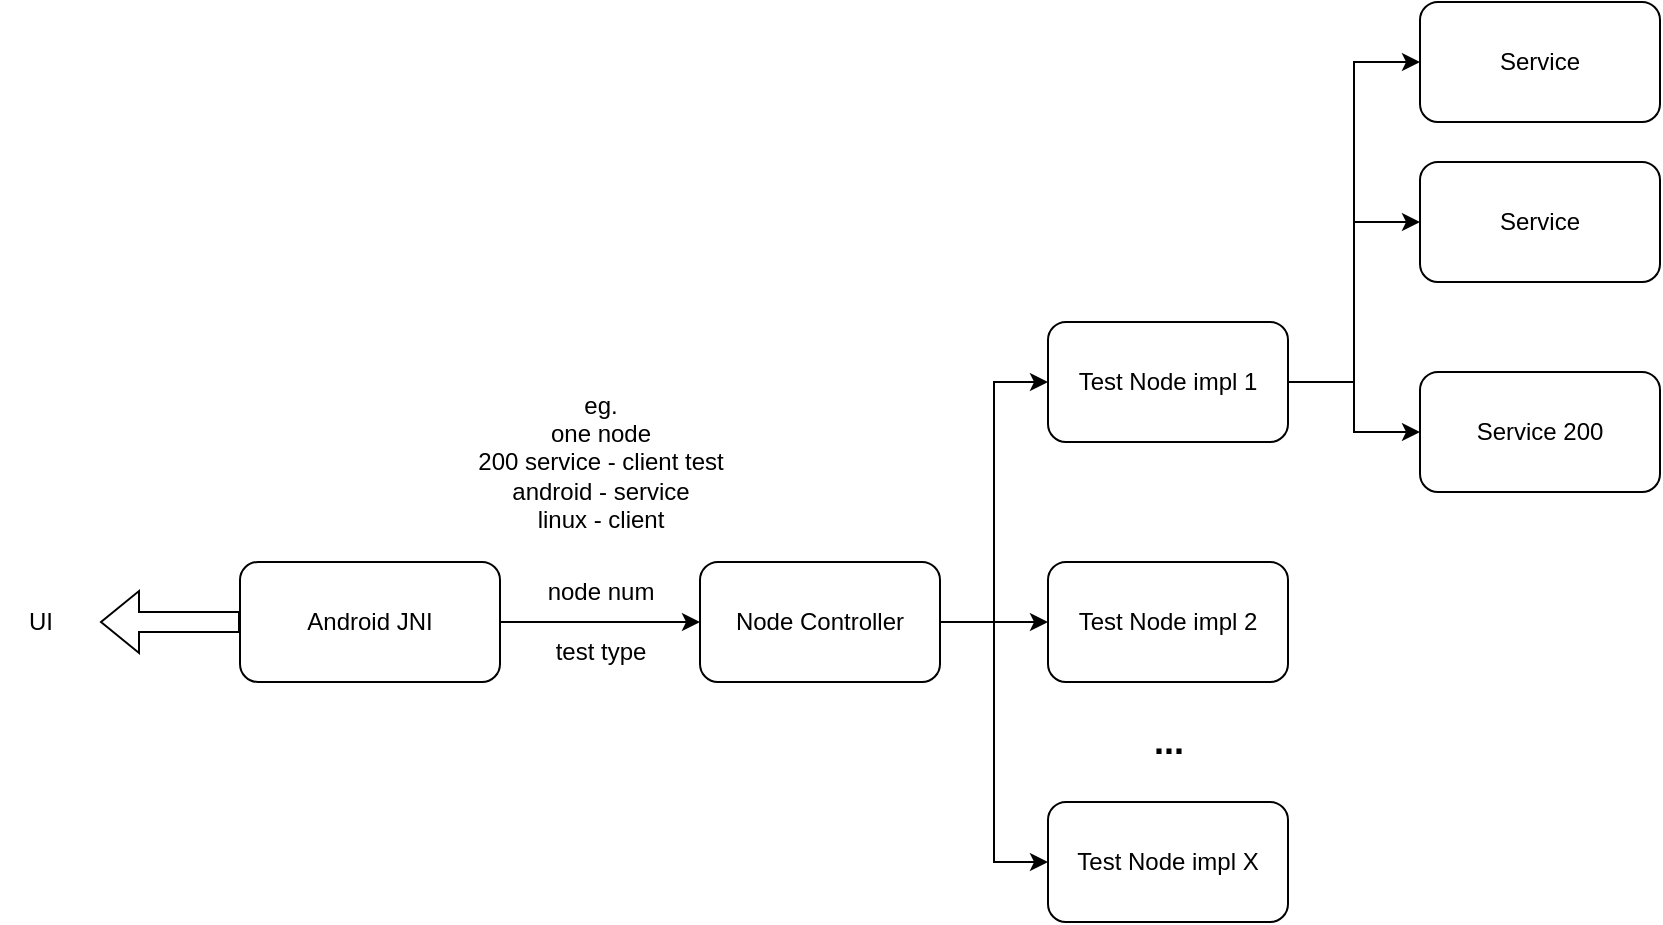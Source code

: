 <mxfile version="28.2.0" pages="4">
  <diagram name="第 1 页" id="NaeaZ-M6nni8fPXCF2nS">
    <mxGraphModel dx="1957" dy="619" grid="1" gridSize="10" guides="1" tooltips="1" connect="1" arrows="1" fold="1" page="1" pageScale="1" pageWidth="827" pageHeight="1169" math="0" shadow="0">
      <root>
        <mxCell id="0" />
        <mxCell id="1" parent="0" />
        <mxCell id="R4nhYUZQVkwE9-_WqM3W-8" style="edgeStyle=orthogonalEdgeStyle;rounded=0;orthogonalLoop=1;jettySize=auto;html=1;exitX=1;exitY=0.5;exitDx=0;exitDy=0;entryX=0;entryY=0.5;entryDx=0;entryDy=0;" edge="1" parent="1" source="R4nhYUZQVkwE9-_WqM3W-1" target="R4nhYUZQVkwE9-_WqM3W-7">
          <mxGeometry relative="1" as="geometry" />
        </mxCell>
        <mxCell id="R4nhYUZQVkwE9-_WqM3W-1" value="Android JNI" style="rounded=1;whiteSpace=wrap;html=1;" vertex="1" parent="1">
          <mxGeometry x="10" y="320" width="130" height="60" as="geometry" />
        </mxCell>
        <mxCell id="R4nhYUZQVkwE9-_WqM3W-2" value="" style="shape=flexArrow;endArrow=classic;html=1;rounded=0;exitX=0;exitY=0.5;exitDx=0;exitDy=0;" edge="1" parent="1" source="R4nhYUZQVkwE9-_WqM3W-1">
          <mxGeometry width="50" height="50" relative="1" as="geometry">
            <mxPoint x="-10" y="350" as="sourcePoint" />
            <mxPoint x="-60" y="350" as="targetPoint" />
          </mxGeometry>
        </mxCell>
        <mxCell id="R4nhYUZQVkwE9-_WqM3W-3" value="UI" style="text;html=1;align=center;verticalAlign=middle;resizable=0;points=[];autosize=1;strokeColor=none;fillColor=none;" vertex="1" parent="1">
          <mxGeometry x="-110" y="335" width="40" height="30" as="geometry" />
        </mxCell>
        <mxCell id="R4nhYUZQVkwE9-_WqM3W-14" style="edgeStyle=orthogonalEdgeStyle;rounded=0;orthogonalLoop=1;jettySize=auto;html=1;exitX=1;exitY=0.5;exitDx=0;exitDy=0;entryX=0;entryY=0.5;entryDx=0;entryDy=0;" edge="1" parent="1" source="R4nhYUZQVkwE9-_WqM3W-7" target="R4nhYUZQVkwE9-_WqM3W-10">
          <mxGeometry relative="1" as="geometry" />
        </mxCell>
        <mxCell id="R4nhYUZQVkwE9-_WqM3W-15" style="edgeStyle=orthogonalEdgeStyle;rounded=0;orthogonalLoop=1;jettySize=auto;html=1;exitX=1;exitY=0.5;exitDx=0;exitDy=0;entryX=0;entryY=0.5;entryDx=0;entryDy=0;" edge="1" parent="1" source="R4nhYUZQVkwE9-_WqM3W-7" target="R4nhYUZQVkwE9-_WqM3W-11">
          <mxGeometry relative="1" as="geometry" />
        </mxCell>
        <mxCell id="R4nhYUZQVkwE9-_WqM3W-16" style="edgeStyle=orthogonalEdgeStyle;rounded=0;orthogonalLoop=1;jettySize=auto;html=1;exitX=1;exitY=0.5;exitDx=0;exitDy=0;entryX=0;entryY=0.5;entryDx=0;entryDy=0;" edge="1" parent="1" source="R4nhYUZQVkwE9-_WqM3W-7" target="R4nhYUZQVkwE9-_WqM3W-12">
          <mxGeometry relative="1" as="geometry" />
        </mxCell>
        <mxCell id="R4nhYUZQVkwE9-_WqM3W-7" value="Node Controller" style="rounded=1;whiteSpace=wrap;html=1;" vertex="1" parent="1">
          <mxGeometry x="240" y="320" width="120" height="60" as="geometry" />
        </mxCell>
        <mxCell id="R4nhYUZQVkwE9-_WqM3W-9" value="node num" style="text;html=1;align=center;verticalAlign=middle;resizable=0;points=[];autosize=1;strokeColor=none;fillColor=none;" vertex="1" parent="1">
          <mxGeometry x="150" y="320" width="80" height="30" as="geometry" />
        </mxCell>
        <mxCell id="R4nhYUZQVkwE9-_WqM3W-21" style="edgeStyle=orthogonalEdgeStyle;rounded=0;orthogonalLoop=1;jettySize=auto;html=1;exitX=1;exitY=0.5;exitDx=0;exitDy=0;entryX=0;entryY=0.5;entryDx=0;entryDy=0;" edge="1" parent="1" source="R4nhYUZQVkwE9-_WqM3W-10" target="R4nhYUZQVkwE9-_WqM3W-19">
          <mxGeometry relative="1" as="geometry" />
        </mxCell>
        <mxCell id="R4nhYUZQVkwE9-_WqM3W-22" style="edgeStyle=orthogonalEdgeStyle;rounded=0;orthogonalLoop=1;jettySize=auto;html=1;exitX=1;exitY=0.5;exitDx=0;exitDy=0;entryX=0;entryY=0.5;entryDx=0;entryDy=0;" edge="1" parent="1" source="R4nhYUZQVkwE9-_WqM3W-10" target="R4nhYUZQVkwE9-_WqM3W-20">
          <mxGeometry relative="1" as="geometry" />
        </mxCell>
        <mxCell id="R4nhYUZQVkwE9-_WqM3W-24" style="edgeStyle=orthogonalEdgeStyle;rounded=0;orthogonalLoop=1;jettySize=auto;html=1;exitX=1;exitY=0.5;exitDx=0;exitDy=0;entryX=0;entryY=0.5;entryDx=0;entryDy=0;" edge="1" parent="1" source="R4nhYUZQVkwE9-_WqM3W-10" target="R4nhYUZQVkwE9-_WqM3W-23">
          <mxGeometry relative="1" as="geometry" />
        </mxCell>
        <mxCell id="R4nhYUZQVkwE9-_WqM3W-10" value="Test Node impl 1" style="rounded=1;whiteSpace=wrap;html=1;" vertex="1" parent="1">
          <mxGeometry x="414" y="200" width="120" height="60" as="geometry" />
        </mxCell>
        <mxCell id="R4nhYUZQVkwE9-_WqM3W-11" value="Test Node impl 2" style="rounded=1;whiteSpace=wrap;html=1;" vertex="1" parent="1">
          <mxGeometry x="414" y="320" width="120" height="60" as="geometry" />
        </mxCell>
        <mxCell id="R4nhYUZQVkwE9-_WqM3W-12" value="Test Node impl X" style="rounded=1;whiteSpace=wrap;html=1;" vertex="1" parent="1">
          <mxGeometry x="414" y="440" width="120" height="60" as="geometry" />
        </mxCell>
        <mxCell id="R4nhYUZQVkwE9-_WqM3W-13" value="&lt;b&gt;&lt;font style=&quot;font-size: 18px;&quot;&gt;...&lt;/font&gt;&lt;/b&gt;" style="text;html=1;align=center;verticalAlign=middle;resizable=0;points=[];autosize=1;strokeColor=none;fillColor=none;" vertex="1" parent="1">
          <mxGeometry x="454" y="390" width="40" height="40" as="geometry" />
        </mxCell>
        <mxCell id="R4nhYUZQVkwE9-_WqM3W-17" value="test type" style="text;html=1;align=center;verticalAlign=middle;resizable=0;points=[];autosize=1;strokeColor=none;fillColor=none;" vertex="1" parent="1">
          <mxGeometry x="155" y="350" width="70" height="30" as="geometry" />
        </mxCell>
        <mxCell id="R4nhYUZQVkwE9-_WqM3W-18" value="eg.&lt;div&gt;one node&lt;/div&gt;&lt;div&gt;200 service - client test&lt;/div&gt;&lt;div&gt;android - service&lt;/div&gt;&lt;div&gt;linux - client&lt;/div&gt;" style="text;html=1;align=center;verticalAlign=middle;resizable=0;points=[];autosize=1;strokeColor=none;fillColor=none;" vertex="1" parent="1">
          <mxGeometry x="115" y="225" width="150" height="90" as="geometry" />
        </mxCell>
        <mxCell id="R4nhYUZQVkwE9-_WqM3W-19" value="Service" style="rounded=1;whiteSpace=wrap;html=1;" vertex="1" parent="1">
          <mxGeometry x="600" y="40" width="120" height="60" as="geometry" />
        </mxCell>
        <mxCell id="R4nhYUZQVkwE9-_WqM3W-20" value="Service" style="rounded=1;whiteSpace=wrap;html=1;" vertex="1" parent="1">
          <mxGeometry x="600" y="120" width="120" height="60" as="geometry" />
        </mxCell>
        <mxCell id="R4nhYUZQVkwE9-_WqM3W-23" value="Service 200" style="rounded=1;whiteSpace=wrap;html=1;" vertex="1" parent="1">
          <mxGeometry x="600" y="225" width="120" height="60" as="geometry" />
        </mxCell>
      </root>
    </mxGraphModel>
  </diagram>
  <diagram id="fZ5Amp4a_N4NRsLbyw3Y" name="rosX_controller">
    <mxGraphModel dx="3293" dy="898" grid="1" gridSize="10" guides="1" tooltips="1" connect="1" arrows="1" fold="1" page="1" pageScale="1" pageWidth="827" pageHeight="1169" math="0" shadow="0">
      <root>
        <mxCell id="0" />
        <mxCell id="1" parent="0" />
        <mxCell id="IOkb4hN25QZ7roBIoARD-15" value="" style="rounded=0;whiteSpace=wrap;html=1;" parent="1" vertex="1">
          <mxGeometry x="-700" y="320" width="750" height="320" as="geometry" />
        </mxCell>
        <mxCell id="IOkb4hN25QZ7roBIoARD-27" value="" style="rounded=0;whiteSpace=wrap;html=1;" parent="1" vertex="1">
          <mxGeometry x="-175" y="350" width="205" height="280" as="geometry" />
        </mxCell>
        <mxCell id="IOkb4hN25QZ7roBIoARD-6" style="edgeStyle=orthogonalEdgeStyle;rounded=0;orthogonalLoop=1;jettySize=auto;html=1;exitX=1;exitY=0.5;exitDx=0;exitDy=0;entryX=0;entryY=0.5;entryDx=0;entryDy=0;" parent="1" source="IOkb4hN25QZ7roBIoARD-2" target="IOkb4hN25QZ7roBIoARD-5" edge="1">
          <mxGeometry relative="1" as="geometry" />
        </mxCell>
        <mxCell id="IOkb4hN25QZ7roBIoARD-35" style="edgeStyle=orthogonalEdgeStyle;rounded=0;orthogonalLoop=1;jettySize=auto;html=1;exitX=1;exitY=0.5;exitDx=0;exitDy=0;entryX=0;entryY=0.5;entryDx=0;entryDy=0;" parent="1" source="IOkb4hN25QZ7roBIoARD-2" target="IOkb4hN25QZ7roBIoARD-18" edge="1">
          <mxGeometry relative="1" as="geometry" />
        </mxCell>
        <mxCell id="IOkb4hN25QZ7roBIoARD-2" value="mission_create_service" style="whiteSpace=wrap;html=1;" parent="1" vertex="1">
          <mxGeometry x="-680" y="470" width="150" height="40" as="geometry" />
        </mxCell>
        <mxCell id="IOkb4hN25QZ7roBIoARD-3" value="&lt;b&gt;&lt;font style=&quot;font-size: 17px;&quot;&gt;rosX_controller&lt;/font&gt;&lt;/b&gt;" style="text;html=1;align=center;verticalAlign=middle;resizable=0;points=[];autosize=1;strokeColor=none;fillColor=none;" parent="1" vertex="1">
          <mxGeometry x="-680" y="330" width="150" height="30" as="geometry" />
        </mxCell>
        <mxCell id="IOkb4hN25QZ7roBIoARD-30" style="edgeStyle=orthogonalEdgeStyle;rounded=0;orthogonalLoop=1;jettySize=auto;html=1;exitX=1;exitY=0.5;exitDx=0;exitDy=0;entryX=0;entryY=0.5;entryDx=0;entryDy=0;" parent="1" source="IOkb4hN25QZ7roBIoARD-5" target="IOkb4hN25QZ7roBIoARD-27" edge="1">
          <mxGeometry relative="1" as="geometry" />
        </mxCell>
        <mxCell id="IOkb4hN25QZ7roBIoARD-5" value="createTestNode" style="whiteSpace=wrap;html=1;" parent="1" vertex="1">
          <mxGeometry x="-440" y="380" width="150" height="40" as="geometry" />
        </mxCell>
        <mxCell id="IOkb4hN25QZ7roBIoARD-7" value="" style="whiteSpace=wrap;html=1;" parent="1" vertex="1">
          <mxGeometry x="-154" y="367" width="160" height="67" as="geometry" />
        </mxCell>
        <mxCell id="IOkb4hN25QZ7roBIoARD-31" style="edgeStyle=orthogonalEdgeStyle;rounded=0;orthogonalLoop=1;jettySize=auto;html=1;exitX=1;exitY=0.5;exitDx=0;exitDy=0;" parent="1" source="IOkb4hN25QZ7roBIoARD-18" target="IOkb4hN25QZ7roBIoARD-27" edge="1">
          <mxGeometry relative="1" as="geometry" />
        </mxCell>
        <mxCell id="IOkb4hN25QZ7roBIoARD-18" value="destroyTestNode" style="whiteSpace=wrap;html=1;" parent="1" vertex="1">
          <mxGeometry x="-440" y="530" width="150" height="40" as="geometry" />
        </mxCell>
        <mxCell id="IOkb4hN25QZ7roBIoARD-29" value="Node map" style="text;html=1;align=center;verticalAlign=middle;resizable=0;points=[];autosize=1;strokeColor=none;fillColor=none;" parent="1" vertex="1">
          <mxGeometry x="-112.5" y="320" width="80" height="30" as="geometry" />
        </mxCell>
        <mxCell id="IOkb4hN25QZ7roBIoARD-34" value="&lt;div&gt;&lt;font style=&quot;font-size: 15px;&quot;&gt;config: {&lt;/font&gt;&lt;/div&gt;&lt;div&gt;&lt;span style=&quot;white-space-collapse: collapse;&quot;&gt;&lt;font style=&quot;font-size: 15px;&quot;&gt;&lt;span style=&quot;white-space-collapse: preserve;&quot;&gt;&#x9;&lt;/span&gt;&quot;op&quot;:&quot;create&quot;&amp;nbsp; // 创建、销毁测试任务即获取测试结果&lt;br&gt;&lt;span style=&quot;white-space: pre;&quot;&gt;&#x9;&lt;/span&gt;&quot;data&quot;:{&lt;br&gt;&lt;/font&gt;&lt;/span&gt;&lt;/div&gt;&lt;div&gt;&lt;span style=&quot;white-space-collapse: collapse;&quot;&gt;&lt;font style=&quot;font-size: 15px;&quot;&gt;&lt;span style=&quot;white-space-collapse: preserve;&quot;&gt;&#x9;&lt;span style=&quot;white-space: pre;&quot;&gt;&#x9;&lt;/span&gt;&lt;/span&gt;&quot;mission_name&quot;: &quot;topic_test_mission&quot;&amp;nbsp; // 测试任务名称&lt;/font&gt;&lt;/span&gt;&lt;/div&gt;&lt;div&gt;&lt;span style=&quot;white-space-collapse: collapse;&quot;&gt;&lt;font style=&quot;font-size: 15px;&quot;&gt;&lt;span style=&quot;white-space-collapse: preserve;&quot;&gt;&#x9;&lt;span style=&quot;white-space: pre;&quot;&gt;&#x9;&lt;/span&gt;&lt;/span&gt;&quot;test_type&quot;:&quot;topic&quot;,&amp;nbsp; // 测试消息类型&lt;/font&gt;&lt;/span&gt;&lt;/div&gt;&lt;div&gt;&lt;span style=&quot;white-space-collapse: collapse;&quot;&gt;&lt;font style=&quot;font-size: 15px;&quot;&gt;&lt;span style=&quot;white-space-collapse: preserve;&quot;&gt;&#x9;&lt;span style=&quot;white-space: pre;&quot;&gt;&#x9;&lt;/span&gt;&lt;/span&gt;&quot;test_num&quot;:1， // 单节点内通信测试的个数&lt;/font&gt;&lt;/span&gt;&lt;/div&gt;&lt;div&gt;&lt;span style=&quot;white-space-collapse: collapse;&quot;&gt;&lt;font style=&quot;font-size: 15px;&quot;&gt;&lt;span style=&quot;white-space-collapse: preserve;&quot;&gt;&#x9;&lt;span style=&quot;white-space: pre;&quot;&gt;&#x9;&lt;/span&gt;&lt;/span&gt;&quot;test_name&quot;: [&quot;node1/test_topic_1&quot;]&amp;nbsp; // 对应通信方式的名称&lt;/font&gt;&lt;/span&gt;&lt;/div&gt;&lt;div&gt;&lt;span style=&quot;white-space-collapse: collapse;&quot;&gt;&lt;font style=&quot;font-size: 15px;&quot;&gt;&lt;span style=&quot;white-space-collapse: preserve;&quot;&gt;&#x9;&lt;span style=&quot;white-space: pre;&quot;&gt;&#x9;&lt;/span&gt;&lt;/span&gt;&quot;test_type&quot;: [&quot;std_msgs::msg::topic_type&quot;]&amp;nbsp; // 通信消息类型&lt;/font&gt;&lt;/span&gt;&lt;/div&gt;&lt;div&gt;&lt;span style=&quot;white-space-collapse: collapse;&quot;&gt;&lt;font style=&quot;font-size: 15px;&quot;&gt;&lt;span style=&quot;white-space-collapse: preserve;&quot;&gt;&#x9;&lt;span style=&quot;white-space: pre;&quot;&gt;&#x9;&lt;/span&gt;&lt;/span&gt;&quot;test_role&quot;:[&quot;publisher&quot;]&amp;nbsp; // 需要创建的角色&lt;/font&gt;&lt;/span&gt;&lt;/div&gt;&lt;div&gt;&lt;span style=&quot;white-space-collapse: collapse;&quot;&gt;&lt;font style=&quot;font-size: 15px;&quot;&gt;&lt;span style=&quot;white-space-collapse: preserve;&quot;&gt;&#x9;&lt;span style=&quot;white-space: pre;&quot;&gt;&#x9;&lt;/span&gt;&lt;/span&gt;&quot;test_time&quot;:100,&amp;nbsp; // 测试时间&lt;/font&gt;&lt;/span&gt;&lt;/div&gt;&lt;div&gt;&lt;span style=&quot;white-space-collapse: collapse;&quot;&gt;&lt;font style=&quot;font-size: 15px;&quot;&gt;&lt;span style=&quot;white-space-collapse: preserve;&quot;&gt;&#x9;&lt;span style=&quot;white-space: pre;&quot;&gt;&#x9;&lt;/span&gt;&lt;/span&gt;&quot;frequency&quot;:100,&amp;nbsp; // 数据传输频率 ，次/秒&lt;/font&gt;&lt;/span&gt;&lt;/div&gt;&lt;div&gt;&lt;span style=&quot;white-space-collapse: collapse;&quot;&gt;&lt;font style=&quot;font-size: 15px;&quot;&gt;&lt;span style=&quot;white-space-collapse: preserve;&quot;&gt;&#x9;&lt;span style=&quot;white-space: pre;&quot;&gt;&#x9;&lt;/span&gt;&lt;/span&gt;&quot;data_size&quot;:1024,&amp;nbsp; // 数据传输大小&lt;br&gt;&amp;nbsp; &amp;nbsp; &amp;nbsp; &amp;nbsp; &amp;nbsp;}&lt;/font&gt;&lt;/span&gt;&lt;/div&gt;&lt;div&gt;&lt;font style=&quot;font-size: 15px;&quot;&gt;}&lt;/font&gt;&lt;/div&gt;" style="text;html=1;align=left;verticalAlign=middle;resizable=0;points=[];autosize=1;strokeColor=none;fillColor=none;" parent="1" vertex="1">
          <mxGeometry x="-1277" y="30" width="480" height="270" as="geometry" />
        </mxCell>
        <mxCell id="IOkb4hN25QZ7roBIoARD-37" value="create" style="text;html=1;align=center;verticalAlign=middle;resizable=0;points=[];autosize=1;strokeColor=none;fillColor=none;" parent="1" vertex="1">
          <mxGeometry x="-490" y="370" width="60" height="30" as="geometry" />
        </mxCell>
        <mxCell id="IOkb4hN25QZ7roBIoARD-38" value="destroy" style="text;html=1;align=center;verticalAlign=middle;resizable=0;points=[];autosize=1;strokeColor=none;fillColor=none;" parent="1" vertex="1">
          <mxGeometry x="-490" y="500" width="60" height="30" as="geometry" />
        </mxCell>
        <mxCell id="IOkb4hN25QZ7roBIoARD-42" value="&lt;span style=&quot;text-wrap-mode: wrap;&quot;&gt;testNode_1&lt;/span&gt;" style="text;html=1;align=center;verticalAlign=middle;resizable=0;points=[];autosize=1;strokeColor=none;fillColor=none;" parent="1" vertex="1">
          <mxGeometry x="-154" y="367" width="80" height="30" as="geometry" />
        </mxCell>
        <mxCell id="IOkb4hN25QZ7roBIoARD-50" style="edgeStyle=orthogonalEdgeStyle;rounded=0;orthogonalLoop=1;jettySize=auto;html=1;exitX=1;exitY=0.5;exitDx=0;exitDy=0;" parent="1" source="IOkb4hN25QZ7roBIoARD-43" target="IOkb4hN25QZ7roBIoARD-53" edge="1">
          <mxGeometry relative="1" as="geometry">
            <mxPoint x="120" y="412" as="targetPoint" />
          </mxGeometry>
        </mxCell>
        <mxCell id="IOkb4hN25QZ7roBIoARD-43" value="display_client" style="whiteSpace=wrap;html=1;" parent="1" vertex="1">
          <mxGeometry x="-114" y="397" width="110" height="30" as="geometry" />
        </mxCell>
        <mxCell id="IOkb4hN25QZ7roBIoARD-44" value="" style="whiteSpace=wrap;html=1;" parent="1" vertex="1">
          <mxGeometry x="-154" y="447" width="160" height="67" as="geometry" />
        </mxCell>
        <mxCell id="IOkb4hN25QZ7roBIoARD-45" value="&lt;span style=&quot;text-wrap-mode: wrap;&quot;&gt;testNode_2&lt;/span&gt;" style="text;html=1;align=center;verticalAlign=middle;resizable=0;points=[];autosize=1;strokeColor=none;fillColor=none;" parent="1" vertex="1">
          <mxGeometry x="-154" y="447" width="80" height="30" as="geometry" />
        </mxCell>
        <mxCell id="IOkb4hN25QZ7roBIoARD-51" style="edgeStyle=orthogonalEdgeStyle;rounded=0;orthogonalLoop=1;jettySize=auto;html=1;exitX=1;exitY=0.5;exitDx=0;exitDy=0;" parent="1" source="IOkb4hN25QZ7roBIoARD-46" target="IOkb4hN25QZ7roBIoARD-54" edge="1">
          <mxGeometry relative="1" as="geometry">
            <mxPoint x="110" y="492" as="targetPoint" />
          </mxGeometry>
        </mxCell>
        <mxCell id="IOkb4hN25QZ7roBIoARD-46" value="display_client" style="whiteSpace=wrap;html=1;" parent="1" vertex="1">
          <mxGeometry x="-114" y="477" width="110" height="30" as="geometry" />
        </mxCell>
        <mxCell id="IOkb4hN25QZ7roBIoARD-47" value="" style="whiteSpace=wrap;html=1;" parent="1" vertex="1">
          <mxGeometry x="-154" y="544" width="160" height="67" as="geometry" />
        </mxCell>
        <mxCell id="IOkb4hN25QZ7roBIoARD-48" value="&lt;span style=&quot;text-wrap-mode: wrap;&quot;&gt;testNode_n&lt;/span&gt;" style="text;html=1;align=center;verticalAlign=middle;resizable=0;points=[];autosize=1;strokeColor=none;fillColor=none;" parent="1" vertex="1">
          <mxGeometry x="-154" y="544" width="80" height="30" as="geometry" />
        </mxCell>
        <mxCell id="IOkb4hN25QZ7roBIoARD-52" style="edgeStyle=orthogonalEdgeStyle;rounded=0;orthogonalLoop=1;jettySize=auto;html=1;exitX=1;exitY=0.5;exitDx=0;exitDy=0;entryX=-0.004;entryY=0.549;entryDx=0;entryDy=0;entryPerimeter=0;" parent="1" source="IOkb4hN25QZ7roBIoARD-49" target="IOkb4hN25QZ7roBIoARD-55" edge="1">
          <mxGeometry relative="1" as="geometry">
            <mxPoint x="110" y="588.667" as="targetPoint" />
          </mxGeometry>
        </mxCell>
        <mxCell id="IOkb4hN25QZ7roBIoARD-49" value="display_client" style="whiteSpace=wrap;html=1;" parent="1" vertex="1">
          <mxGeometry x="-114" y="574" width="110" height="30" as="geometry" />
        </mxCell>
        <mxCell id="IOkb4hN25QZ7roBIoARD-53" value="show result" style="text;html=1;align=center;verticalAlign=middle;resizable=0;points=[];autosize=1;strokeColor=none;fillColor=none;" parent="1" vertex="1">
          <mxGeometry x="110" y="397" width="80" height="30" as="geometry" />
        </mxCell>
        <mxCell id="IOkb4hN25QZ7roBIoARD-54" value="show result" style="text;html=1;align=center;verticalAlign=middle;resizable=0;points=[];autosize=1;strokeColor=none;fillColor=none;" parent="1" vertex="1">
          <mxGeometry x="110" y="477" width="80" height="30" as="geometry" />
        </mxCell>
        <mxCell id="IOkb4hN25QZ7roBIoARD-55" value="show result" style="text;html=1;align=center;verticalAlign=middle;resizable=0;points=[];autosize=1;strokeColor=none;fillColor=none;" parent="1" vertex="1">
          <mxGeometry x="110" y="572" width="80" height="30" as="geometry" />
        </mxCell>
      </root>
    </mxGraphModel>
  </diagram>
  <diagram id="jWB4j_ED6wuMnFbMyO2i" name="第 3 页">
    <mxGraphModel dx="2135" dy="748" grid="1" gridSize="10" guides="1" tooltips="1" connect="1" arrows="1" fold="1" page="1" pageScale="1" pageWidth="827" pageHeight="1169" math="0" shadow="0">
      <root>
        <mxCell id="0" />
        <mxCell id="1" parent="0" />
        <mxCell id="kO4e6g9SFbjGauIrkG8z-50" value="" style="rounded=1;whiteSpace=wrap;html=1;" vertex="1" parent="1">
          <mxGeometry x="-60" y="900" width="840" height="310" as="geometry" />
        </mxCell>
        <mxCell id="kO4e6g9SFbjGauIrkG8z-49" value="" style="rounded=1;whiteSpace=wrap;html=1;" vertex="1" parent="1">
          <mxGeometry x="-50" y="510" width="840" height="320" as="geometry" />
        </mxCell>
        <mxCell id="kO4e6g9SFbjGauIrkG8z-12" style="edgeStyle=orthogonalEdgeStyle;rounded=0;orthogonalLoop=1;jettySize=auto;html=1;exitX=0.5;exitY=1;exitDx=0;exitDy=0;entryX=0.5;entryY=0;entryDx=0;entryDy=0;" edge="1" parent="1" source="kO4e6g9SFbjGauIrkG8z-1" target="kO4e6g9SFbjGauIrkG8z-10">
          <mxGeometry relative="1" as="geometry" />
        </mxCell>
        <mxCell id="kO4e6g9SFbjGauIrkG8z-13" style="edgeStyle=orthogonalEdgeStyle;rounded=0;orthogonalLoop=1;jettySize=auto;html=1;exitX=0.5;exitY=1;exitDx=0;exitDy=0;entryX=0.5;entryY=0;entryDx=0;entryDy=0;" edge="1" parent="1" source="kO4e6g9SFbjGauIrkG8z-1" target="kO4e6g9SFbjGauIrkG8z-11">
          <mxGeometry relative="1" as="geometry" />
        </mxCell>
        <mxCell id="kO4e6g9SFbjGauIrkG8z-1" value="Node" style="rounded=1;whiteSpace=wrap;html=1;" vertex="1" parent="1">
          <mxGeometry x="40" y="670" width="120" height="60" as="geometry" />
        </mxCell>
        <mxCell id="kO4e6g9SFbjGauIrkG8z-5" style="edgeStyle=orthogonalEdgeStyle;rounded=0;orthogonalLoop=1;jettySize=auto;html=1;exitX=0.5;exitY=1;exitDx=0;exitDy=0;entryX=0.5;entryY=0;entryDx=0;entryDy=0;" edge="1" parent="1" source="kO4e6g9SFbjGauIrkG8z-2" target="kO4e6g9SFbjGauIrkG8z-1">
          <mxGeometry relative="1" as="geometry" />
        </mxCell>
        <mxCell id="kO4e6g9SFbjGauIrkG8z-8" style="edgeStyle=orthogonalEdgeStyle;rounded=0;orthogonalLoop=1;jettySize=auto;html=1;exitX=0.5;exitY=1;exitDx=0;exitDy=0;entryX=0.5;entryY=0;entryDx=0;entryDy=0;" edge="1" parent="1" source="kO4e6g9SFbjGauIrkG8z-2" target="kO4e6g9SFbjGauIrkG8z-6">
          <mxGeometry relative="1" as="geometry" />
        </mxCell>
        <mxCell id="kO4e6g9SFbjGauIrkG8z-9" style="edgeStyle=orthogonalEdgeStyle;rounded=0;orthogonalLoop=1;jettySize=auto;html=1;exitX=0.5;exitY=1;exitDx=0;exitDy=0;entryX=0.5;entryY=0;entryDx=0;entryDy=0;" edge="1" parent="1" source="kO4e6g9SFbjGauIrkG8z-2" target="kO4e6g9SFbjGauIrkG8z-7">
          <mxGeometry relative="1" as="geometry" />
        </mxCell>
        <mxCell id="kO4e6g9SFbjGauIrkG8z-2" value="controller" style="rounded=1;whiteSpace=wrap;html=1;" vertex="1" parent="1">
          <mxGeometry x="190" y="530" width="310" height="70" as="geometry" />
        </mxCell>
        <mxCell id="kO4e6g9SFbjGauIrkG8z-17" style="edgeStyle=orthogonalEdgeStyle;rounded=0;orthogonalLoop=1;jettySize=auto;html=1;exitX=0.5;exitY=1;exitDx=0;exitDy=0;entryX=0.5;entryY=0;entryDx=0;entryDy=0;" edge="1" parent="1" source="kO4e6g9SFbjGauIrkG8z-6" target="kO4e6g9SFbjGauIrkG8z-14">
          <mxGeometry relative="1" as="geometry" />
        </mxCell>
        <mxCell id="kO4e6g9SFbjGauIrkG8z-18" style="edgeStyle=orthogonalEdgeStyle;rounded=0;orthogonalLoop=1;jettySize=auto;html=1;exitX=0.5;exitY=1;exitDx=0;exitDy=0;entryX=0.5;entryY=0;entryDx=0;entryDy=0;" edge="1" parent="1" source="kO4e6g9SFbjGauIrkG8z-6" target="kO4e6g9SFbjGauIrkG8z-15">
          <mxGeometry relative="1" as="geometry" />
        </mxCell>
        <mxCell id="kO4e6g9SFbjGauIrkG8z-6" value="Node" style="rounded=1;whiteSpace=wrap;html=1;" vertex="1" parent="1">
          <mxGeometry x="285" y="670" width="120" height="60" as="geometry" />
        </mxCell>
        <mxCell id="kO4e6g9SFbjGauIrkG8z-20" style="edgeStyle=orthogonalEdgeStyle;rounded=0;orthogonalLoop=1;jettySize=auto;html=1;exitX=0.5;exitY=1;exitDx=0;exitDy=0;entryX=0.5;entryY=0;entryDx=0;entryDy=0;" edge="1" parent="1" source="kO4e6g9SFbjGauIrkG8z-7" target="kO4e6g9SFbjGauIrkG8z-16">
          <mxGeometry relative="1" as="geometry" />
        </mxCell>
        <mxCell id="kO4e6g9SFbjGauIrkG8z-21" style="edgeStyle=orthogonalEdgeStyle;rounded=0;orthogonalLoop=1;jettySize=auto;html=1;exitX=0.5;exitY=1;exitDx=0;exitDy=0;entryX=0.5;entryY=0;entryDx=0;entryDy=0;" edge="1" parent="1" source="kO4e6g9SFbjGauIrkG8z-7" target="kO4e6g9SFbjGauIrkG8z-19">
          <mxGeometry relative="1" as="geometry" />
        </mxCell>
        <mxCell id="kO4e6g9SFbjGauIrkG8z-7" value="Node" style="rounded=1;whiteSpace=wrap;html=1;" vertex="1" parent="1">
          <mxGeometry x="590" y="670" width="120" height="60" as="geometry" />
        </mxCell>
        <mxCell id="kO4e6g9SFbjGauIrkG8z-10" value="client" style="rounded=1;whiteSpace=wrap;html=1;" vertex="1" parent="1">
          <mxGeometry x="-20" y="770" width="90" height="40" as="geometry" />
        </mxCell>
        <mxCell id="kO4e6g9SFbjGauIrkG8z-11" value="client" style="rounded=1;whiteSpace=wrap;html=1;" vertex="1" parent="1">
          <mxGeometry x="110" y="770" width="90" height="40" as="geometry" />
        </mxCell>
        <mxCell id="kO4e6g9SFbjGauIrkG8z-14" value="publisher" style="rounded=1;whiteSpace=wrap;html=1;" vertex="1" parent="1">
          <mxGeometry x="240" y="770" width="90" height="40" as="geometry" />
        </mxCell>
        <mxCell id="kO4e6g9SFbjGauIrkG8z-15" value="publisher" style="rounded=1;whiteSpace=wrap;html=1;" vertex="1" parent="1">
          <mxGeometry x="360" y="770" width="90" height="40" as="geometry" />
        </mxCell>
        <mxCell id="kO4e6g9SFbjGauIrkG8z-16" value="subscriber" style="rounded=1;whiteSpace=wrap;html=1;" vertex="1" parent="1">
          <mxGeometry x="530" y="770" width="90" height="40" as="geometry" />
        </mxCell>
        <mxCell id="kO4e6g9SFbjGauIrkG8z-19" value="client" style="rounded=1;whiteSpace=wrap;html=1;" vertex="1" parent="1">
          <mxGeometry x="670" y="770" width="90" height="40" as="geometry" />
        </mxCell>
        <mxCell id="kO4e6g9SFbjGauIrkG8z-22" value="server" style="rounded=1;whiteSpace=wrap;html=1;" vertex="1" parent="1">
          <mxGeometry x="-20" y="910" width="90" height="40" as="geometry" />
        </mxCell>
        <mxCell id="kO4e6g9SFbjGauIrkG8z-23" value="server" style="rounded=1;whiteSpace=wrap;html=1;" vertex="1" parent="1">
          <mxGeometry x="110" y="910" width="90" height="40" as="geometry" />
        </mxCell>
        <mxCell id="kO4e6g9SFbjGauIrkG8z-24" value="subscriber" style="rounded=1;whiteSpace=wrap;html=1;" vertex="1" parent="1">
          <mxGeometry x="240" y="910" width="90" height="40" as="geometry" />
        </mxCell>
        <mxCell id="kO4e6g9SFbjGauIrkG8z-25" value="subscriber" style="rounded=1;whiteSpace=wrap;html=1;" vertex="1" parent="1">
          <mxGeometry x="360" y="910" width="90" height="40" as="geometry" />
        </mxCell>
        <mxCell id="kO4e6g9SFbjGauIrkG8z-26" value="publisher" style="rounded=1;whiteSpace=wrap;html=1;" vertex="1" parent="1">
          <mxGeometry x="530" y="910" width="90" height="40" as="geometry" />
        </mxCell>
        <mxCell id="kO4e6g9SFbjGauIrkG8z-27" value="server" style="rounded=1;whiteSpace=wrap;html=1;" vertex="1" parent="1">
          <mxGeometry x="670" y="910" width="90" height="40" as="geometry" />
        </mxCell>
        <mxCell id="kO4e6g9SFbjGauIrkG8z-31" style="edgeStyle=orthogonalEdgeStyle;rounded=0;orthogonalLoop=1;jettySize=auto;html=1;exitX=0.5;exitY=0;exitDx=0;exitDy=0;entryX=0.5;entryY=1;entryDx=0;entryDy=0;" edge="1" parent="1" source="kO4e6g9SFbjGauIrkG8z-28" target="kO4e6g9SFbjGauIrkG8z-22">
          <mxGeometry relative="1" as="geometry" />
        </mxCell>
        <mxCell id="kO4e6g9SFbjGauIrkG8z-32" style="edgeStyle=orthogonalEdgeStyle;rounded=0;orthogonalLoop=1;jettySize=auto;html=1;exitX=0.5;exitY=0;exitDx=0;exitDy=0;entryX=0.5;entryY=1;entryDx=0;entryDy=0;" edge="1" parent="1" source="kO4e6g9SFbjGauIrkG8z-28" target="kO4e6g9SFbjGauIrkG8z-23">
          <mxGeometry relative="1" as="geometry" />
        </mxCell>
        <mxCell id="kO4e6g9SFbjGauIrkG8z-28" value="Node" style="rounded=1;whiteSpace=wrap;html=1;" vertex="1" parent="1">
          <mxGeometry x="30" y="990" width="120" height="60" as="geometry" />
        </mxCell>
        <mxCell id="kO4e6g9SFbjGauIrkG8z-33" style="edgeStyle=orthogonalEdgeStyle;rounded=0;orthogonalLoop=1;jettySize=auto;html=1;exitX=0.5;exitY=0;exitDx=0;exitDy=0;entryX=0.5;entryY=1;entryDx=0;entryDy=0;" edge="1" parent="1" source="kO4e6g9SFbjGauIrkG8z-29" target="kO4e6g9SFbjGauIrkG8z-24">
          <mxGeometry relative="1" as="geometry" />
        </mxCell>
        <mxCell id="kO4e6g9SFbjGauIrkG8z-34" style="edgeStyle=orthogonalEdgeStyle;rounded=0;orthogonalLoop=1;jettySize=auto;html=1;exitX=0.5;exitY=0;exitDx=0;exitDy=0;entryX=0.5;entryY=1;entryDx=0;entryDy=0;" edge="1" parent="1" source="kO4e6g9SFbjGauIrkG8z-29" target="kO4e6g9SFbjGauIrkG8z-25">
          <mxGeometry relative="1" as="geometry" />
        </mxCell>
        <mxCell id="kO4e6g9SFbjGauIrkG8z-29" value="Node" style="rounded=1;whiteSpace=wrap;html=1;" vertex="1" parent="1">
          <mxGeometry x="275" y="990" width="120" height="60" as="geometry" />
        </mxCell>
        <mxCell id="kO4e6g9SFbjGauIrkG8z-35" style="edgeStyle=orthogonalEdgeStyle;rounded=0;orthogonalLoop=1;jettySize=auto;html=1;exitX=0.5;exitY=0;exitDx=0;exitDy=0;entryX=0.5;entryY=1;entryDx=0;entryDy=0;" edge="1" parent="1" source="kO4e6g9SFbjGauIrkG8z-30" target="kO4e6g9SFbjGauIrkG8z-26">
          <mxGeometry relative="1" as="geometry" />
        </mxCell>
        <mxCell id="kO4e6g9SFbjGauIrkG8z-36" style="edgeStyle=orthogonalEdgeStyle;rounded=0;orthogonalLoop=1;jettySize=auto;html=1;exitX=0.5;exitY=0;exitDx=0;exitDy=0;entryX=0.5;entryY=1;entryDx=0;entryDy=0;" edge="1" parent="1" source="kO4e6g9SFbjGauIrkG8z-30" target="kO4e6g9SFbjGauIrkG8z-27">
          <mxGeometry relative="1" as="geometry" />
        </mxCell>
        <mxCell id="kO4e6g9SFbjGauIrkG8z-30" value="Node" style="rounded=1;whiteSpace=wrap;html=1;" vertex="1" parent="1">
          <mxGeometry x="580" y="990" width="120" height="60" as="geometry" />
        </mxCell>
        <mxCell id="kO4e6g9SFbjGauIrkG8z-38" style="edgeStyle=orthogonalEdgeStyle;rounded=0;orthogonalLoop=1;jettySize=auto;html=1;exitX=0.5;exitY=0;exitDx=0;exitDy=0;entryX=0.5;entryY=1;entryDx=0;entryDy=0;" edge="1" parent="1" source="kO4e6g9SFbjGauIrkG8z-37" target="kO4e6g9SFbjGauIrkG8z-29">
          <mxGeometry relative="1" as="geometry" />
        </mxCell>
        <mxCell id="kO4e6g9SFbjGauIrkG8z-39" style="edgeStyle=orthogonalEdgeStyle;rounded=0;orthogonalLoop=1;jettySize=auto;html=1;exitX=0.5;exitY=0;exitDx=0;exitDy=0;entryX=0.5;entryY=1;entryDx=0;entryDy=0;" edge="1" parent="1" source="kO4e6g9SFbjGauIrkG8z-37" target="kO4e6g9SFbjGauIrkG8z-28">
          <mxGeometry relative="1" as="geometry" />
        </mxCell>
        <mxCell id="kO4e6g9SFbjGauIrkG8z-40" style="edgeStyle=orthogonalEdgeStyle;rounded=0;orthogonalLoop=1;jettySize=auto;html=1;exitX=0.5;exitY=0;exitDx=0;exitDy=0;entryX=0.5;entryY=1;entryDx=0;entryDy=0;" edge="1" parent="1" source="kO4e6g9SFbjGauIrkG8z-37" target="kO4e6g9SFbjGauIrkG8z-30">
          <mxGeometry relative="1" as="geometry" />
        </mxCell>
        <mxCell id="kO4e6g9SFbjGauIrkG8z-37" value="controller" style="rounded=1;whiteSpace=wrap;html=1;" vertex="1" parent="1">
          <mxGeometry x="180" y="1119" width="310" height="70" as="geometry" />
        </mxCell>
        <mxCell id="kO4e6g9SFbjGauIrkG8z-41" value="" style="shape=flexArrow;endArrow=classic;startArrow=classic;html=1;rounded=0;" edge="1" parent="1">
          <mxGeometry width="100" height="100" relative="1" as="geometry">
            <mxPoint x="20" y="900" as="sourcePoint" />
            <mxPoint x="20" y="820" as="targetPoint" />
          </mxGeometry>
        </mxCell>
        <mxCell id="kO4e6g9SFbjGauIrkG8z-42" value="" style="shape=flexArrow;endArrow=classic;startArrow=classic;html=1;rounded=0;" edge="1" parent="1">
          <mxGeometry width="100" height="100" relative="1" as="geometry">
            <mxPoint x="160" y="900" as="sourcePoint" />
            <mxPoint x="160" y="820" as="targetPoint" />
          </mxGeometry>
        </mxCell>
        <mxCell id="kO4e6g9SFbjGauIrkG8z-43" value="" style="shape=flexArrow;endArrow=classic;startArrow=classic;html=1;rounded=0;" edge="1" parent="1">
          <mxGeometry width="100" height="100" relative="1" as="geometry">
            <mxPoint x="285" y="900" as="sourcePoint" />
            <mxPoint x="285" y="820" as="targetPoint" />
          </mxGeometry>
        </mxCell>
        <mxCell id="kO4e6g9SFbjGauIrkG8z-44" value="" style="shape=flexArrow;endArrow=classic;startArrow=classic;html=1;rounded=0;" edge="1" parent="1">
          <mxGeometry width="100" height="100" relative="1" as="geometry">
            <mxPoint x="413" y="900" as="sourcePoint" />
            <mxPoint x="413" y="820" as="targetPoint" />
          </mxGeometry>
        </mxCell>
        <mxCell id="kO4e6g9SFbjGauIrkG8z-46" value="" style="shape=flexArrow;endArrow=classic;startArrow=classic;html=1;rounded=0;" edge="1" parent="1">
          <mxGeometry width="100" height="100" relative="1" as="geometry">
            <mxPoint x="574.58" y="900" as="sourcePoint" />
            <mxPoint x="574.58" y="820" as="targetPoint" />
          </mxGeometry>
        </mxCell>
        <mxCell id="kO4e6g9SFbjGauIrkG8z-48" value="" style="shape=flexArrow;endArrow=classic;startArrow=classic;html=1;rounded=0;" edge="1" parent="1">
          <mxGeometry width="100" height="100" relative="1" as="geometry">
            <mxPoint x="714.58" y="900" as="sourcePoint" />
            <mxPoint x="714.58" y="820" as="targetPoint" />
          </mxGeometry>
        </mxCell>
      </root>
    </mxGraphModel>
  </diagram>
  <diagram id="mSwCyHqt3WtBL27XnaVw" name="第 4 页">
    <mxGraphModel dx="1922" dy="750" grid="1" gridSize="10" guides="1" tooltips="1" connect="1" arrows="1" fold="1" page="1" pageScale="1" pageWidth="827" pageHeight="1169" math="0" shadow="0">
      <root>
        <mxCell id="0" />
        <mxCell id="1" parent="0" />
        <mxCell id="bdPBasw9NOBSzzcoPJ-7-1" value="client" style="rounded=0;whiteSpace=wrap;html=1;" parent="1" vertex="1">
          <mxGeometry x="30" y="387" width="120" height="60" as="geometry" />
        </mxCell>
        <mxCell id="BLHmMDJQ8XzzuJml15QZ-1" value="client" style="rounded=0;whiteSpace=wrap;html=1;" vertex="1" parent="1">
          <mxGeometry x="30" y="940" width="120" height="60" as="geometry" />
        </mxCell>
        <mxCell id="BLHmMDJQ8XzzuJml15QZ-2" value="" style="endArrow=none;html=1;rounded=0;entryX=0.5;entryY=1;entryDx=0;entryDy=0;exitX=0.5;exitY=0;exitDx=0;exitDy=0;" edge="1" parent="1" source="BLHmMDJQ8XzzuJml15QZ-1" target="bdPBasw9NOBSzzcoPJ-7-1">
          <mxGeometry width="50" height="50" relative="1" as="geometry">
            <mxPoint x="60" y="610" as="sourcePoint" />
            <mxPoint x="110" y="560" as="targetPoint" />
          </mxGeometry>
        </mxCell>
        <mxCell id="BLHmMDJQ8XzzuJml15QZ-3" value="server" style="rounded=0;whiteSpace=wrap;html=1;" vertex="1" parent="1">
          <mxGeometry x="360" y="387" width="120" height="60" as="geometry" />
        </mxCell>
        <mxCell id="BLHmMDJQ8XzzuJml15QZ-4" value="server" style="rounded=0;whiteSpace=wrap;html=1;" vertex="1" parent="1">
          <mxGeometry x="360" y="940" width="120" height="60" as="geometry" />
        </mxCell>
        <mxCell id="BLHmMDJQ8XzzuJml15QZ-5" value="" style="endArrow=none;html=1;rounded=0;entryX=0.5;entryY=1;entryDx=0;entryDy=0;exitX=0.5;exitY=0;exitDx=0;exitDy=0;" edge="1" parent="1" source="BLHmMDJQ8XzzuJml15QZ-4" target="BLHmMDJQ8XzzuJml15QZ-3">
          <mxGeometry width="50" height="50" relative="1" as="geometry">
            <mxPoint x="390" y="610" as="sourcePoint" />
            <mxPoint x="440" y="560" as="targetPoint" />
          </mxGeometry>
        </mxCell>
        <mxCell id="BLHmMDJQ8XzzuJml15QZ-6" value="" style="endArrow=classic;html=1;rounded=0;" edge="1" parent="1">
          <mxGeometry width="50" height="50" relative="1" as="geometry">
            <mxPoint x="90" y="500" as="sourcePoint" />
            <mxPoint x="420" y="500" as="targetPoint" />
          </mxGeometry>
        </mxCell>
        <mxCell id="BLHmMDJQ8XzzuJml15QZ-7" value="ack = 0" style="text;html=1;align=center;verticalAlign=middle;resizable=0;points=[];autosize=1;strokeColor=none;fillColor=none;" vertex="1" parent="1">
          <mxGeometry x="230" y="470" width="60" height="30" as="geometry" />
        </mxCell>
        <mxCell id="BLHmMDJQ8XzzuJml15QZ-8" value="ack++" style="text;html=1;align=center;verticalAlign=middle;resizable=0;points=[];autosize=1;strokeColor=none;fillColor=none;" vertex="1" parent="1">
          <mxGeometry x="30" y="585" width="60" height="30" as="geometry" />
        </mxCell>
        <mxCell id="BLHmMDJQ8XzzuJml15QZ-9" value="expect ack = 0" style="text;html=1;align=center;verticalAlign=middle;resizable=0;points=[];autosize=1;strokeColor=none;fillColor=none;" vertex="1" parent="1">
          <mxGeometry x="420" y="460" width="100" height="30" as="geometry" />
        </mxCell>
        <mxCell id="BLHmMDJQ8XzzuJml15QZ-10" value="" style="endArrow=classic;html=1;rounded=0;" edge="1" parent="1">
          <mxGeometry width="50" height="50" relative="1" as="geometry">
            <mxPoint x="420" y="570" as="sourcePoint" />
            <mxPoint x="90" y="570" as="targetPoint" />
          </mxGeometry>
        </mxCell>
        <mxCell id="BLHmMDJQ8XzzuJml15QZ-11" value="expect ack++" style="text;html=1;align=center;verticalAlign=middle;resizable=0;points=[];autosize=1;strokeColor=none;fillColor=none;" vertex="1" parent="1">
          <mxGeometry x="425" y="520" width="90" height="30" as="geometry" />
        </mxCell>
        <mxCell id="BLHmMDJQ8XzzuJml15QZ-12" value="response = true" style="text;html=1;align=center;verticalAlign=middle;resizable=0;points=[];autosize=1;strokeColor=none;fillColor=none;" vertex="1" parent="1">
          <mxGeometry x="205" y="540" width="110" height="30" as="geometry" />
        </mxCell>
        <mxCell id="BLHmMDJQ8XzzuJml15QZ-13" value="total_times++" style="text;html=1;align=center;verticalAlign=middle;resizable=0;points=[];autosize=1;strokeColor=none;fillColor=none;" vertex="1" parent="1">
          <mxGeometry x="-10" y="615" width="100" height="30" as="geometry" />
        </mxCell>
        <mxCell id="BLHmMDJQ8XzzuJml15QZ-14" value="" style="endArrow=classic;html=1;rounded=0;" edge="1" parent="1">
          <mxGeometry width="50" height="50" relative="1" as="geometry">
            <mxPoint x="90" y="670" as="sourcePoint" />
            <mxPoint x="420" y="670" as="targetPoint" />
          </mxGeometry>
        </mxCell>
        <mxCell id="BLHmMDJQ8XzzuJml15QZ-15" value="ack = 1" style="text;html=1;align=center;verticalAlign=middle;resizable=0;points=[];autosize=1;strokeColor=none;fillColor=none;" vertex="1" parent="1">
          <mxGeometry x="230" y="640" width="60" height="30" as="geometry" />
        </mxCell>
        <mxCell id="BLHmMDJQ8XzzuJml15QZ-18" value="expect ack++" style="text;html=1;align=center;verticalAlign=middle;resizable=0;points=[];autosize=1;strokeColor=none;fillColor=none;" vertex="1" parent="1">
          <mxGeometry x="425" y="690" width="90" height="30" as="geometry" />
        </mxCell>
      </root>
    </mxGraphModel>
  </diagram>
</mxfile>
